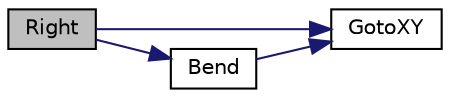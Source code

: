 digraph "Right"
{
  edge [fontname="Helvetica",fontsize="10",labelfontname="Helvetica",labelfontsize="10"];
  node [fontname="Helvetica",fontsize="10",shape=record];
  rankdir="LR";
  Node129 [label="Right",height=0.2,width=0.4,color="black", fillcolor="grey75", style="filled", fontcolor="black"];
  Node129 -> Node130 [color="midnightblue",fontsize="10",style="solid"];
  Node130 [label="GotoXY",height=0.2,width=0.4,color="black", fillcolor="white", style="filled",URL="$main_8c.html#a08c7a02d581a5b018f840568a8289779"];
  Node129 -> Node131 [color="midnightblue",fontsize="10",style="solid"];
  Node131 [label="Bend",height=0.2,width=0.4,color="black", fillcolor="white", style="filled",URL="$main_8c.html#a7ea3861fdbe2c138a4768c1bc57edc06"];
  Node131 -> Node130 [color="midnightblue",fontsize="10",style="solid"];
}
